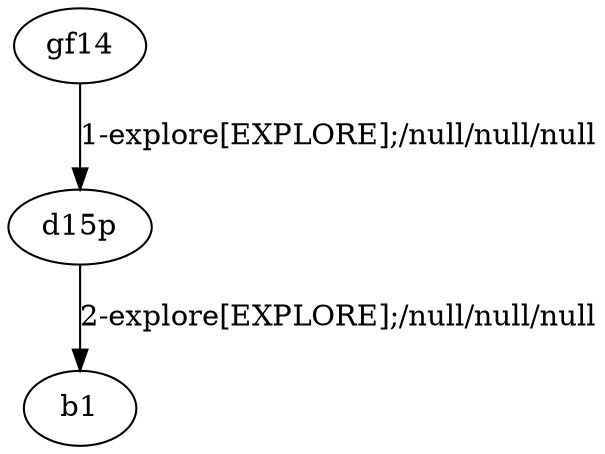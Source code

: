 # Total number of goals covered by this test: 1
# d15p --> b1

digraph g {
"gf14" -> "d15p" [label = "1-explore[EXPLORE];/null/null/null"];
"d15p" -> "b1" [label = "2-explore[EXPLORE];/null/null/null"];
}